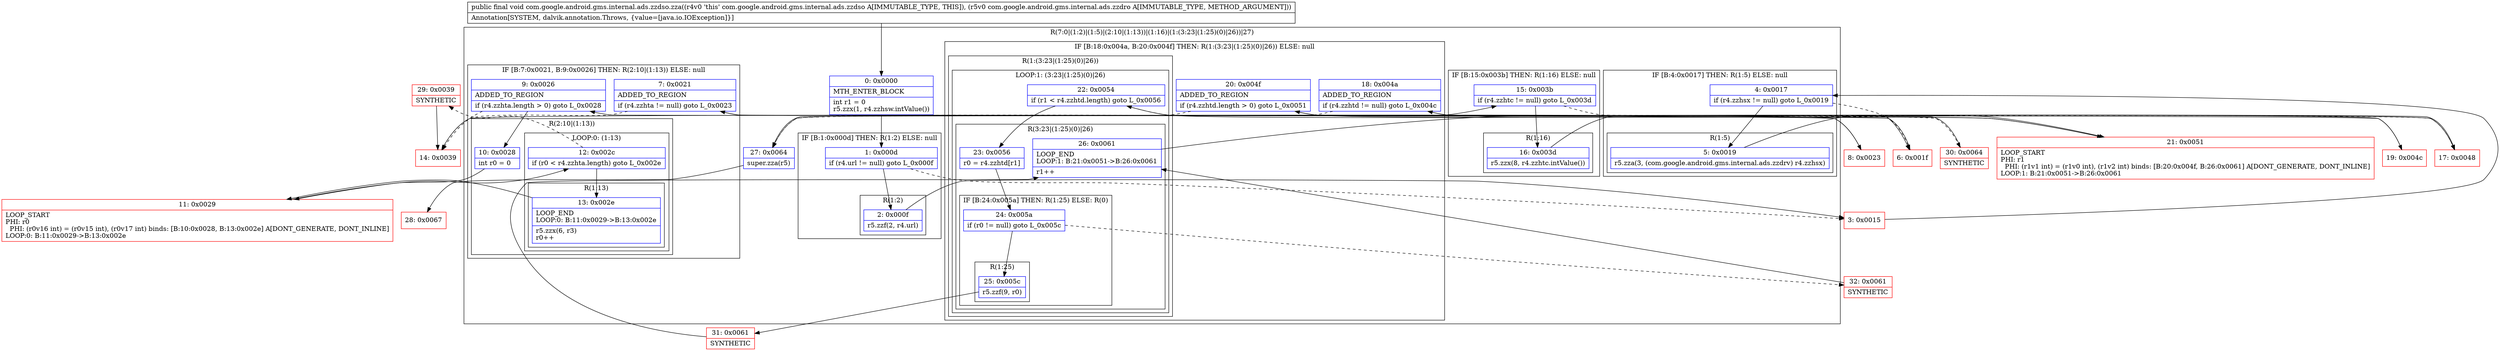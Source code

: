 digraph "CFG forcom.google.android.gms.internal.ads.zzdso.zza(Lcom\/google\/android\/gms\/internal\/ads\/zzdro;)V" {
subgraph cluster_Region_1858113927 {
label = "R(7:0|(1:2)|(1:5)|(2:10|(1:13))|(1:16)|(1:(3:23|(1:25)(0)|26))|27)";
node [shape=record,color=blue];
Node_0 [shape=record,label="{0\:\ 0x0000|MTH_ENTER_BLOCK\l|int r1 = 0\lr5.zzx(1, r4.zzhsw.intValue())\l}"];
subgraph cluster_IfRegion_2147417777 {
label = "IF [B:1:0x000d] THEN: R(1:2) ELSE: null";
node [shape=record,color=blue];
Node_1 [shape=record,label="{1\:\ 0x000d|if (r4.url != null) goto L_0x000f\l}"];
subgraph cluster_Region_484259981 {
label = "R(1:2)";
node [shape=record,color=blue];
Node_2 [shape=record,label="{2\:\ 0x000f|r5.zzf(2, r4.url)\l}"];
}
}
subgraph cluster_IfRegion_2075105819 {
label = "IF [B:4:0x0017] THEN: R(1:5) ELSE: null";
node [shape=record,color=blue];
Node_4 [shape=record,label="{4\:\ 0x0017|if (r4.zzhsx != null) goto L_0x0019\l}"];
subgraph cluster_Region_400222251 {
label = "R(1:5)";
node [shape=record,color=blue];
Node_5 [shape=record,label="{5\:\ 0x0019|r5.zza(3, (com.google.android.gms.internal.ads.zzdrv) r4.zzhsx)\l}"];
}
}
subgraph cluster_IfRegion_534349591 {
label = "IF [B:7:0x0021, B:9:0x0026] THEN: R(2:10|(1:13)) ELSE: null";
node [shape=record,color=blue];
Node_7 [shape=record,label="{7\:\ 0x0021|ADDED_TO_REGION\l|if (r4.zzhta != null) goto L_0x0023\l}"];
Node_9 [shape=record,label="{9\:\ 0x0026|ADDED_TO_REGION\l|if (r4.zzhta.length \> 0) goto L_0x0028\l}"];
subgraph cluster_Region_34177598 {
label = "R(2:10|(1:13))";
node [shape=record,color=blue];
Node_10 [shape=record,label="{10\:\ 0x0028|int r0 = 0\l}"];
subgraph cluster_LoopRegion_1781914929 {
label = "LOOP:0: (1:13)";
node [shape=record,color=blue];
Node_12 [shape=record,label="{12\:\ 0x002c|if (r0 \< r4.zzhta.length) goto L_0x002e\l}"];
subgraph cluster_Region_1048108578 {
label = "R(1:13)";
node [shape=record,color=blue];
Node_13 [shape=record,label="{13\:\ 0x002e|LOOP_END\lLOOP:0: B:11:0x0029\-\>B:13:0x002e\l|r5.zzx(6, r3)\lr0++\l}"];
}
}
}
}
subgraph cluster_IfRegion_1842212142 {
label = "IF [B:15:0x003b] THEN: R(1:16) ELSE: null";
node [shape=record,color=blue];
Node_15 [shape=record,label="{15\:\ 0x003b|if (r4.zzhtc != null) goto L_0x003d\l}"];
subgraph cluster_Region_756472588 {
label = "R(1:16)";
node [shape=record,color=blue];
Node_16 [shape=record,label="{16\:\ 0x003d|r5.zzx(8, r4.zzhtc.intValue())\l}"];
}
}
subgraph cluster_IfRegion_2124681350 {
label = "IF [B:18:0x004a, B:20:0x004f] THEN: R(1:(3:23|(1:25)(0)|26)) ELSE: null";
node [shape=record,color=blue];
Node_18 [shape=record,label="{18\:\ 0x004a|ADDED_TO_REGION\l|if (r4.zzhtd != null) goto L_0x004c\l}"];
Node_20 [shape=record,label="{20\:\ 0x004f|ADDED_TO_REGION\l|if (r4.zzhtd.length \> 0) goto L_0x0051\l}"];
subgraph cluster_Region_985433654 {
label = "R(1:(3:23|(1:25)(0)|26))";
node [shape=record,color=blue];
subgraph cluster_LoopRegion_949663954 {
label = "LOOP:1: (3:23|(1:25)(0)|26)";
node [shape=record,color=blue];
Node_22 [shape=record,label="{22\:\ 0x0054|if (r1 \< r4.zzhtd.length) goto L_0x0056\l}"];
subgraph cluster_Region_1981007678 {
label = "R(3:23|(1:25)(0)|26)";
node [shape=record,color=blue];
Node_23 [shape=record,label="{23\:\ 0x0056|r0 = r4.zzhtd[r1]\l}"];
subgraph cluster_IfRegion_592435830 {
label = "IF [B:24:0x005a] THEN: R(1:25) ELSE: R(0)";
node [shape=record,color=blue];
Node_24 [shape=record,label="{24\:\ 0x005a|if (r0 != null) goto L_0x005c\l}"];
subgraph cluster_Region_2108804793 {
label = "R(1:25)";
node [shape=record,color=blue];
Node_25 [shape=record,label="{25\:\ 0x005c|r5.zzf(9, r0)\l}"];
}
subgraph cluster_Region_602044943 {
label = "R(0)";
node [shape=record,color=blue];
}
}
Node_26 [shape=record,label="{26\:\ 0x0061|LOOP_END\lLOOP:1: B:21:0x0051\-\>B:26:0x0061\l|r1++\l}"];
}
}
}
}
Node_27 [shape=record,label="{27\:\ 0x0064|super.zza(r5)\l}"];
}
Node_3 [shape=record,color=red,label="{3\:\ 0x0015}"];
Node_6 [shape=record,color=red,label="{6\:\ 0x001f}"];
Node_8 [shape=record,color=red,label="{8\:\ 0x0023}"];
Node_11 [shape=record,color=red,label="{11\:\ 0x0029|LOOP_START\lPHI: r0 \l  PHI: (r0v16 int) = (r0v15 int), (r0v17 int) binds: [B:10:0x0028, B:13:0x002e] A[DONT_GENERATE, DONT_INLINE]\lLOOP:0: B:11:0x0029\-\>B:13:0x002e\l}"];
Node_14 [shape=record,color=red,label="{14\:\ 0x0039}"];
Node_17 [shape=record,color=red,label="{17\:\ 0x0048}"];
Node_19 [shape=record,color=red,label="{19\:\ 0x004c}"];
Node_21 [shape=record,color=red,label="{21\:\ 0x0051|LOOP_START\lPHI: r1 \l  PHI: (r1v1 int) = (r1v0 int), (r1v2 int) binds: [B:20:0x004f, B:26:0x0061] A[DONT_GENERATE, DONT_INLINE]\lLOOP:1: B:21:0x0051\-\>B:26:0x0061\l}"];
Node_28 [shape=record,color=red,label="{28\:\ 0x0067}"];
Node_29 [shape=record,color=red,label="{29\:\ 0x0039|SYNTHETIC\l}"];
Node_30 [shape=record,color=red,label="{30\:\ 0x0064|SYNTHETIC\l}"];
Node_31 [shape=record,color=red,label="{31\:\ 0x0061|SYNTHETIC\l}"];
Node_32 [shape=record,color=red,label="{32\:\ 0x0061|SYNTHETIC\l}"];
MethodNode[shape=record,label="{public final void com.google.android.gms.internal.ads.zzdso.zza((r4v0 'this' com.google.android.gms.internal.ads.zzdso A[IMMUTABLE_TYPE, THIS]), (r5v0 com.google.android.gms.internal.ads.zzdro A[IMMUTABLE_TYPE, METHOD_ARGUMENT]))  | Annotation[SYSTEM, dalvik.annotation.Throws, \{value=[java.io.IOException]\}]\l}"];
MethodNode -> Node_0;
Node_0 -> Node_1;
Node_1 -> Node_2;
Node_1 -> Node_3[style=dashed];
Node_2 -> Node_3;
Node_4 -> Node_5;
Node_4 -> Node_6[style=dashed];
Node_5 -> Node_6;
Node_7 -> Node_8;
Node_7 -> Node_14[style=dashed];
Node_9 -> Node_10;
Node_9 -> Node_14[style=dashed];
Node_10 -> Node_11;
Node_12 -> Node_13;
Node_12 -> Node_29[style=dashed];
Node_13 -> Node_11;
Node_15 -> Node_16;
Node_15 -> Node_17[style=dashed];
Node_16 -> Node_17;
Node_18 -> Node_19;
Node_18 -> Node_27[style=dashed];
Node_20 -> Node_21;
Node_20 -> Node_27[style=dashed];
Node_22 -> Node_23;
Node_22 -> Node_30[style=dashed];
Node_23 -> Node_24;
Node_24 -> Node_25;
Node_24 -> Node_32[style=dashed];
Node_25 -> Node_31;
Node_26 -> Node_21;
Node_27 -> Node_28;
Node_3 -> Node_4;
Node_6 -> Node_7;
Node_8 -> Node_9;
Node_11 -> Node_12;
Node_14 -> Node_15;
Node_17 -> Node_18;
Node_19 -> Node_20;
Node_21 -> Node_22;
Node_29 -> Node_14;
Node_30 -> Node_27;
Node_31 -> Node_26;
Node_32 -> Node_26;
}

